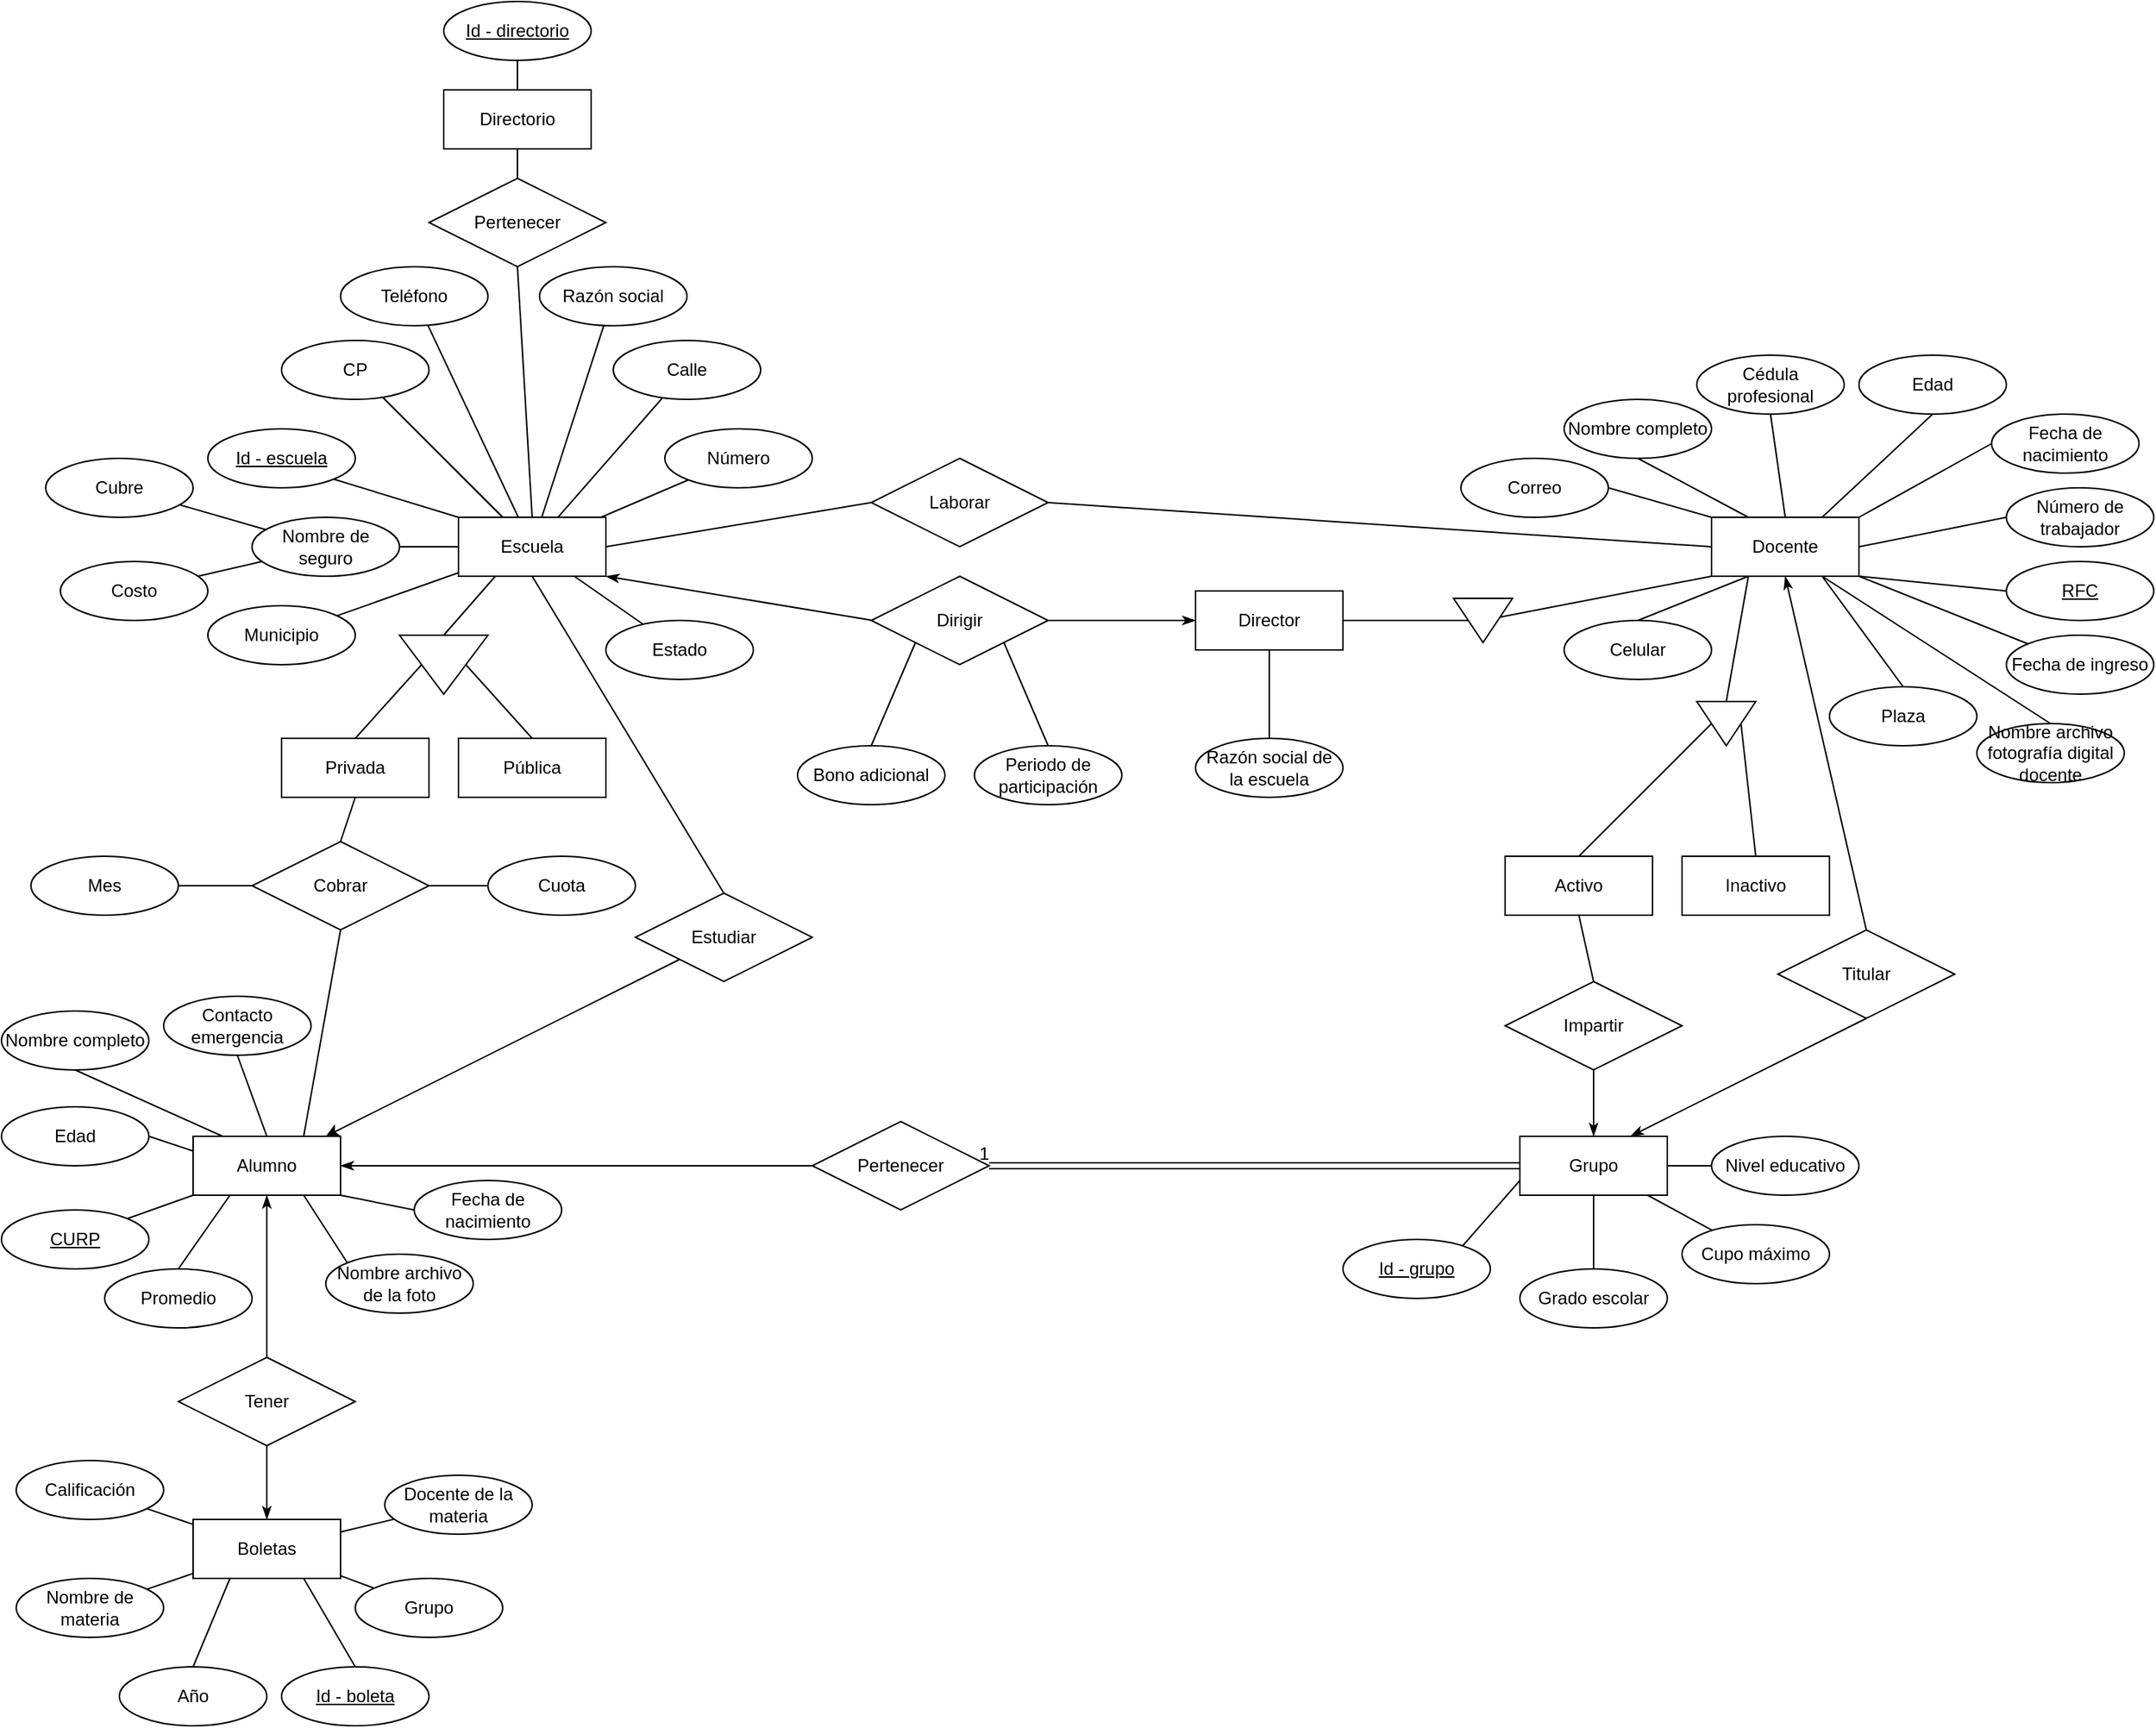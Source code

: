 <mxfile version="14.6.13" type="device"><diagram id="R2lEEEUBdFMjLlhIrx00" name="Page-1"><mxGraphModel dx="2386" dy="2064" grid="1" gridSize="10" guides="1" tooltips="1" connect="1" arrows="1" fold="1" page="1" pageScale="1" pageWidth="850" pageHeight="1100" math="0" shadow="0" extFonts="Permanent Marker^https://fonts.googleapis.com/css?family=Permanent+Marker"><root><mxCell id="0"/><mxCell id="1" parent="0"/><mxCell id="KtLs7sOax0Psql4U3E7a-147" style="edgeStyle=none;rounded=0;orthogonalLoop=1;jettySize=auto;html=1;exitX=1;exitY=1;exitDx=0;exitDy=0;entryX=0.085;entryY=0.525;entryDx=0;entryDy=0;entryPerimeter=0;startArrow=classicThin;startFill=1;endArrow=none;endFill=0;" edge="1" parent="1" source="KtLs7sOax0Psql4U3E7a-1" target="KtLs7sOax0Psql4U3E7a-143"><mxGeometry relative="1" as="geometry"/></mxCell><mxCell id="KtLs7sOax0Psql4U3E7a-170" style="edgeStyle=none;rounded=0;orthogonalLoop=1;jettySize=auto;html=1;exitX=0.25;exitY=1;exitDx=0;exitDy=0;entryX=0;entryY=0.5;entryDx=0;entryDy=0;startArrow=none;startFill=0;endArrow=none;endFill=0;" edge="1" parent="1" source="KtLs7sOax0Psql4U3E7a-1" target="KtLs7sOax0Psql4U3E7a-169"><mxGeometry relative="1" as="geometry"/></mxCell><mxCell id="KtLs7sOax0Psql4U3E7a-1" value="Escuela" style="whiteSpace=wrap;html=1;align=center;" vertex="1" parent="1"><mxGeometry x="-530" y="90" width="100" height="40" as="geometry"/></mxCell><mxCell id="KtLs7sOax0Psql4U3E7a-2" value="Laborar" style="shape=rhombus;perimeter=rhombusPerimeter;whiteSpace=wrap;html=1;align=center;" vertex="1" parent="1"><mxGeometry x="-250" y="50" width="120" height="60" as="geometry"/></mxCell><mxCell id="KtLs7sOax0Psql4U3E7a-3" value="Docente" style="whiteSpace=wrap;html=1;align=center;" vertex="1" parent="1"><mxGeometry x="320" y="90" width="100" height="40" as="geometry"/></mxCell><mxCell id="KtLs7sOax0Psql4U3E7a-4" value="" style="endArrow=none;html=1;rounded=0;exitX=1;exitY=0.5;exitDx=0;exitDy=0;entryX=0;entryY=0.5;entryDx=0;entryDy=0;" edge="1" parent="1" source="KtLs7sOax0Psql4U3E7a-1" target="KtLs7sOax0Psql4U3E7a-2"><mxGeometry relative="1" as="geometry"><mxPoint x="310" y="250" as="sourcePoint"/><mxPoint x="470" y="250" as="targetPoint"/></mxGeometry></mxCell><mxCell id="KtLs7sOax0Psql4U3E7a-5" value="" style="endArrow=none;html=1;rounded=0;exitX=1;exitY=0.5;exitDx=0;exitDy=0;entryX=0;entryY=0.5;entryDx=0;entryDy=0;" edge="1" parent="1" source="KtLs7sOax0Psql4U3E7a-2" target="KtLs7sOax0Psql4U3E7a-3"><mxGeometry relative="1" as="geometry"><mxPoint x="310" y="250" as="sourcePoint"/><mxPoint x="470" y="250" as="targetPoint"/></mxGeometry></mxCell><mxCell id="KtLs7sOax0Psql4U3E7a-6" value="Nombre completo" style="ellipse;whiteSpace=wrap;html=1;align=center;" vertex="1" parent="1"><mxGeometry x="220" y="10" width="100" height="40" as="geometry"/></mxCell><mxCell id="KtLs7sOax0Psql4U3E7a-7" value="Cédula&lt;br&gt;profesional" style="ellipse;whiteSpace=wrap;html=1;align=center;" vertex="1" parent="1"><mxGeometry x="310" y="-20" width="100" height="40" as="geometry"/></mxCell><mxCell id="KtLs7sOax0Psql4U3E7a-8" value="Edad" style="ellipse;whiteSpace=wrap;html=1;align=center;" vertex="1" parent="1"><mxGeometry x="420" y="-20" width="100" height="40" as="geometry"/></mxCell><mxCell id="KtLs7sOax0Psql4U3E7a-9" value="Fecha de nacimiento" style="ellipse;whiteSpace=wrap;html=1;align=center;" vertex="1" parent="1"><mxGeometry x="510" y="20" width="100" height="40" as="geometry"/></mxCell><mxCell id="KtLs7sOax0Psql4U3E7a-11" value="Número de trabajador" style="ellipse;whiteSpace=wrap;html=1;align=center;" vertex="1" parent="1"><mxGeometry x="520" y="70" width="100" height="40" as="geometry"/></mxCell><mxCell id="KtLs7sOax0Psql4U3E7a-12" value="RFC" style="ellipse;whiteSpace=wrap;html=1;align=center;fontStyle=4" vertex="1" parent="1"><mxGeometry x="520" y="120" width="100" height="40" as="geometry"/></mxCell><mxCell id="KtLs7sOax0Psql4U3E7a-13" value="" style="endArrow=none;html=1;rounded=0;entryX=0.25;entryY=0;entryDx=0;entryDy=0;exitX=0.5;exitY=1;exitDx=0;exitDy=0;" edge="1" parent="1" source="KtLs7sOax0Psql4U3E7a-6" target="KtLs7sOax0Psql4U3E7a-3"><mxGeometry relative="1" as="geometry"><mxPoint x="450" y="100" as="sourcePoint"/><mxPoint x="470" y="240" as="targetPoint"/></mxGeometry></mxCell><mxCell id="KtLs7sOax0Psql4U3E7a-14" value="" style="endArrow=none;html=1;rounded=0;entryX=0.5;entryY=1;entryDx=0;entryDy=0;exitX=0.5;exitY=0;exitDx=0;exitDy=0;" edge="1" parent="1" source="KtLs7sOax0Psql4U3E7a-3" target="KtLs7sOax0Psql4U3E7a-7"><mxGeometry relative="1" as="geometry"><mxPoint x="310" y="240" as="sourcePoint"/><mxPoint x="470" y="240" as="targetPoint"/></mxGeometry></mxCell><mxCell id="KtLs7sOax0Psql4U3E7a-15" value="" style="endArrow=none;html=1;rounded=0;entryX=0.5;entryY=1;entryDx=0;entryDy=0;exitX=0.75;exitY=0;exitDx=0;exitDy=0;" edge="1" parent="1" source="KtLs7sOax0Psql4U3E7a-3" target="KtLs7sOax0Psql4U3E7a-8"><mxGeometry relative="1" as="geometry"><mxPoint x="310" y="240" as="sourcePoint"/><mxPoint x="470" y="240" as="targetPoint"/></mxGeometry></mxCell><mxCell id="KtLs7sOax0Psql4U3E7a-16" value="" style="endArrow=none;html=1;rounded=0;entryX=0;entryY=0.5;entryDx=0;entryDy=0;exitX=1;exitY=0;exitDx=0;exitDy=0;" edge="1" parent="1" source="KtLs7sOax0Psql4U3E7a-3" target="KtLs7sOax0Psql4U3E7a-9"><mxGeometry relative="1" as="geometry"><mxPoint x="310" y="240" as="sourcePoint"/><mxPoint x="470" y="240" as="targetPoint"/></mxGeometry></mxCell><mxCell id="KtLs7sOax0Psql4U3E7a-17" value="" style="endArrow=none;html=1;rounded=0;entryX=0;entryY=0.5;entryDx=0;entryDy=0;exitX=1;exitY=0.5;exitDx=0;exitDy=0;" edge="1" parent="1" source="KtLs7sOax0Psql4U3E7a-3" target="KtLs7sOax0Psql4U3E7a-11"><mxGeometry relative="1" as="geometry"><mxPoint x="310" y="240" as="sourcePoint"/><mxPoint x="470" y="240" as="targetPoint"/></mxGeometry></mxCell><mxCell id="KtLs7sOax0Psql4U3E7a-18" value="" style="endArrow=none;html=1;rounded=0;entryX=0;entryY=0.5;entryDx=0;entryDy=0;exitX=1;exitY=1;exitDx=0;exitDy=0;" edge="1" parent="1" source="KtLs7sOax0Psql4U3E7a-3" target="KtLs7sOax0Psql4U3E7a-12"><mxGeometry relative="1" as="geometry"><mxPoint x="310" y="240" as="sourcePoint"/><mxPoint x="470" y="240" as="targetPoint"/></mxGeometry></mxCell><mxCell id="KtLs7sOax0Psql4U3E7a-20" value="Fecha de ingreso" style="ellipse;whiteSpace=wrap;html=1;align=center;" vertex="1" parent="1"><mxGeometry x="520" y="170" width="100" height="40" as="geometry"/></mxCell><mxCell id="KtLs7sOax0Psql4U3E7a-22" value="Nombre archivo fotografía digital docente" style="ellipse;whiteSpace=wrap;html=1;align=center;" vertex="1" parent="1"><mxGeometry x="500" y="230" width="100" height="40" as="geometry"/></mxCell><mxCell id="KtLs7sOax0Psql4U3E7a-27" value="Correo" style="ellipse;whiteSpace=wrap;html=1;align=center;" vertex="1" parent="1"><mxGeometry x="150" y="50" width="100" height="40" as="geometry"/></mxCell><mxCell id="KtLs7sOax0Psql4U3E7a-28" value="Celular" style="ellipse;whiteSpace=wrap;html=1;align=center;" vertex="1" parent="1"><mxGeometry x="220" y="160" width="100" height="40" as="geometry"/></mxCell><mxCell id="KtLs7sOax0Psql4U3E7a-30" value="" style="endArrow=none;html=1;rounded=0;entryX=0.25;entryY=1;entryDx=0;entryDy=0;exitX=0.5;exitY=0;exitDx=0;exitDy=0;" edge="1" parent="1" source="KtLs7sOax0Psql4U3E7a-28" target="KtLs7sOax0Psql4U3E7a-3"><mxGeometry relative="1" as="geometry"><mxPoint x="350" y="220" as="sourcePoint"/><mxPoint x="510" y="220" as="targetPoint"/></mxGeometry></mxCell><mxCell id="KtLs7sOax0Psql4U3E7a-35" value="" style="endArrow=none;html=1;rounded=0;entryX=1;entryY=0.5;entryDx=0;entryDy=0;exitX=0;exitY=0;exitDx=0;exitDy=0;" edge="1" parent="1" source="KtLs7sOax0Psql4U3E7a-3" target="KtLs7sOax0Psql4U3E7a-27"><mxGeometry relative="1" as="geometry"><mxPoint x="350" y="220" as="sourcePoint"/><mxPoint x="510" y="220" as="targetPoint"/></mxGeometry></mxCell><mxCell id="KtLs7sOax0Psql4U3E7a-36" value="" style="endArrow=none;html=1;rounded=0;entryX=0.25;entryY=1;entryDx=0;entryDy=0;exitX=0;exitY=0.5;exitDx=0;exitDy=0;" edge="1" parent="1" source="KtLs7sOax0Psql4U3E7a-186" target="KtLs7sOax0Psql4U3E7a-3"><mxGeometry relative="1" as="geometry"><mxPoint x="270" y="400" as="sourcePoint"/><mxPoint x="510" y="220" as="targetPoint"/></mxGeometry></mxCell><mxCell id="KtLs7sOax0Psql4U3E7a-37" value="" style="endArrow=none;html=1;rounded=0;entryX=0.75;entryY=1;entryDx=0;entryDy=0;exitX=0.5;exitY=0;exitDx=0;exitDy=0;" edge="1" parent="1" source="KtLs7sOax0Psql4U3E7a-22" target="KtLs7sOax0Psql4U3E7a-3"><mxGeometry relative="1" as="geometry"><mxPoint x="350" y="220" as="sourcePoint"/><mxPoint x="510" y="220" as="targetPoint"/></mxGeometry></mxCell><mxCell id="KtLs7sOax0Psql4U3E7a-38" value="" style="endArrow=none;html=1;rounded=0;entryX=0;entryY=0;entryDx=0;entryDy=0;exitX=1;exitY=1;exitDx=0;exitDy=0;" edge="1" parent="1" source="KtLs7sOax0Psql4U3E7a-3" target="KtLs7sOax0Psql4U3E7a-20"><mxGeometry relative="1" as="geometry"><mxPoint x="350" y="220" as="sourcePoint"/><mxPoint x="510" y="220" as="targetPoint"/></mxGeometry></mxCell><mxCell id="KtLs7sOax0Psql4U3E7a-161" value="" style="edgeStyle=none;rounded=0;orthogonalLoop=1;jettySize=auto;html=1;startArrow=classicThin;startFill=1;endArrow=none;endFill=0;" edge="1" parent="1" source="KtLs7sOax0Psql4U3E7a-39" target="KtLs7sOax0Psql4U3E7a-160"><mxGeometry relative="1" as="geometry"/></mxCell><mxCell id="KtLs7sOax0Psql4U3E7a-39" value="Alumno" style="whiteSpace=wrap;html=1;align=center;" vertex="1" parent="1"><mxGeometry x="-710" y="510" width="100" height="40" as="geometry"/></mxCell><mxCell id="KtLs7sOax0Psql4U3E7a-40" value="Nombre completo" style="ellipse;whiteSpace=wrap;html=1;align=center;" vertex="1" parent="1"><mxGeometry x="-840" y="425" width="100" height="40" as="geometry"/></mxCell><mxCell id="KtLs7sOax0Psql4U3E7a-41" value="Fecha de nacimiento" style="ellipse;whiteSpace=wrap;html=1;align=center;" vertex="1" parent="1"><mxGeometry x="-560" y="540" width="100" height="40" as="geometry"/></mxCell><mxCell id="KtLs7sOax0Psql4U3E7a-42" value="&lt;u&gt;CURP&lt;/u&gt;" style="ellipse;whiteSpace=wrap;html=1;align=center;" vertex="1" parent="1"><mxGeometry x="-840" y="560" width="100" height="40" as="geometry"/></mxCell><mxCell id="KtLs7sOax0Psql4U3E7a-43" value="Nombre archivo de la foto" style="ellipse;whiteSpace=wrap;html=1;align=center;" vertex="1" parent="1"><mxGeometry x="-620" y="590" width="100" height="40" as="geometry"/></mxCell><mxCell id="KtLs7sOax0Psql4U3E7a-44" value="Edad" style="ellipse;whiteSpace=wrap;html=1;align=center;" vertex="1" parent="1"><mxGeometry x="-840" y="490" width="100" height="40" as="geometry"/></mxCell><mxCell id="KtLs7sOax0Psql4U3E7a-45" value="Promedio" style="ellipse;whiteSpace=wrap;html=1;align=center;" vertex="1" parent="1"><mxGeometry x="-770" y="600" width="100" height="40" as="geometry"/></mxCell><mxCell id="KtLs7sOax0Psql4U3E7a-46" value="Contacto emergencia" style="ellipse;whiteSpace=wrap;html=1;align=center;" vertex="1" parent="1"><mxGeometry x="-730" y="415" width="100" height="40" as="geometry"/></mxCell><mxCell id="KtLs7sOax0Psql4U3E7a-71" value="" style="edgeStyle=none;rounded=0;orthogonalLoop=1;jettySize=auto;html=1;endArrow=none;endFill=0;startArrow=none;" edge="1" parent="1" source="KtLs7sOax0Psql4U3E7a-77" target="KtLs7sOax0Psql4U3E7a-1"><mxGeometry relative="1" as="geometry"/></mxCell><mxCell id="KtLs7sOax0Psql4U3E7a-86" value="" style="edgeStyle=none;rounded=0;orthogonalLoop=1;jettySize=auto;html=1;endArrow=none;endFill=0;" edge="1" parent="1" source="KtLs7sOax0Psql4U3E7a-48" target="KtLs7sOax0Psql4U3E7a-1"><mxGeometry relative="1" as="geometry"/></mxCell><mxCell id="KtLs7sOax0Psql4U3E7a-48" value="Razón social" style="ellipse;whiteSpace=wrap;html=1;align=center;" vertex="1" parent="1"><mxGeometry x="-475" y="-80" width="100" height="40" as="geometry"/></mxCell><mxCell id="KtLs7sOax0Psql4U3E7a-51" value="" style="rounded=0;orthogonalLoop=1;jettySize=auto;html=1;" edge="1" parent="1" source="KtLs7sOax0Psql4U3E7a-49" target="KtLs7sOax0Psql4U3E7a-39"><mxGeometry relative="1" as="geometry"/></mxCell><mxCell id="KtLs7sOax0Psql4U3E7a-49" value="Estudiar" style="shape=rhombus;perimeter=rhombusPerimeter;whiteSpace=wrap;html=1;align=center;" vertex="1" parent="1"><mxGeometry x="-410" y="345" width="120" height="60" as="geometry"/></mxCell><mxCell id="KtLs7sOax0Psql4U3E7a-52" value="" style="endArrow=none;html=1;rounded=0;exitX=0.5;exitY=1;exitDx=0;exitDy=0;entryX=0.5;entryY=0;entryDx=0;entryDy=0;" edge="1" parent="1" source="KtLs7sOax0Psql4U3E7a-1" target="KtLs7sOax0Psql4U3E7a-49"><mxGeometry relative="1" as="geometry"><mxPoint x="190" y="310" as="sourcePoint"/><mxPoint x="350" y="310" as="targetPoint"/></mxGeometry></mxCell><mxCell id="KtLs7sOax0Psql4U3E7a-55" value="" style="endArrow=none;html=1;rounded=0;entryX=0.5;entryY=1;entryDx=0;entryDy=0;" edge="1" parent="1" target="KtLs7sOax0Psql4U3E7a-40"><mxGeometry relative="1" as="geometry"><mxPoint x="-690" y="510" as="sourcePoint"/><mxPoint x="360" y="510" as="targetPoint"/></mxGeometry></mxCell><mxCell id="KtLs7sOax0Psql4U3E7a-56" value="" style="endArrow=none;html=1;rounded=0;entryX=0.5;entryY=1;entryDx=0;entryDy=0;exitX=0.5;exitY=0;exitDx=0;exitDy=0;" edge="1" parent="1" source="KtLs7sOax0Psql4U3E7a-39" target="KtLs7sOax0Psql4U3E7a-46"><mxGeometry relative="1" as="geometry"><mxPoint x="-90" y="450" as="sourcePoint"/><mxPoint x="360" y="510" as="targetPoint"/></mxGeometry></mxCell><mxCell id="KtLs7sOax0Psql4U3E7a-57" value="" style="endArrow=none;html=1;rounded=0;exitX=0;exitY=1;exitDx=0;exitDy=0;entryX=1;entryY=0;entryDx=0;entryDy=0;" edge="1" parent="1" source="KtLs7sOax0Psql4U3E7a-39" target="KtLs7sOax0Psql4U3E7a-42"><mxGeometry relative="1" as="geometry"><mxPoint x="200" y="510" as="sourcePoint"/><mxPoint x="360" y="510" as="targetPoint"/></mxGeometry></mxCell><mxCell id="KtLs7sOax0Psql4U3E7a-58" value="" style="endArrow=none;html=1;rounded=0;exitX=1;exitY=1;exitDx=0;exitDy=0;entryX=0;entryY=0.5;entryDx=0;entryDy=0;" edge="1" parent="1" source="KtLs7sOax0Psql4U3E7a-39" target="KtLs7sOax0Psql4U3E7a-41"><mxGeometry relative="1" as="geometry"><mxPoint x="200" y="510" as="sourcePoint"/><mxPoint x="360" y="510" as="targetPoint"/></mxGeometry></mxCell><mxCell id="KtLs7sOax0Psql4U3E7a-59" value="" style="endArrow=none;html=1;rounded=0;exitX=0.75;exitY=1;exitDx=0;exitDy=0;entryX=0;entryY=0;entryDx=0;entryDy=0;" edge="1" parent="1" source="KtLs7sOax0Psql4U3E7a-39" target="KtLs7sOax0Psql4U3E7a-43"><mxGeometry relative="1" as="geometry"><mxPoint x="200" y="510" as="sourcePoint"/><mxPoint x="360" y="510" as="targetPoint"/></mxGeometry></mxCell><mxCell id="KtLs7sOax0Psql4U3E7a-60" value="" style="endArrow=none;html=1;rounded=0;entryX=0.5;entryY=0;entryDx=0;entryDy=0;exitX=0.25;exitY=1;exitDx=0;exitDy=0;" edge="1" parent="1" source="KtLs7sOax0Psql4U3E7a-39" target="KtLs7sOax0Psql4U3E7a-45"><mxGeometry relative="1" as="geometry"><mxPoint x="-660" y="600" as="sourcePoint"/><mxPoint x="360" y="510" as="targetPoint"/></mxGeometry></mxCell><mxCell id="KtLs7sOax0Psql4U3E7a-61" value="" style="endArrow=none;html=1;rounded=0;" edge="1" parent="1"><mxGeometry relative="1" as="geometry"><mxPoint x="-740" y="510" as="sourcePoint"/><mxPoint x="-710" y="520" as="targetPoint"/></mxGeometry></mxCell><mxCell id="KtLs7sOax0Psql4U3E7a-123" value="" style="edgeStyle=none;rounded=0;orthogonalLoop=1;jettySize=auto;html=1;endArrow=none;endFill=0;startArrow=classicThin;startFill=1;" edge="1" parent="1" source="KtLs7sOax0Psql4U3E7a-65" target="KtLs7sOax0Psql4U3E7a-118"><mxGeometry relative="1" as="geometry"/></mxCell><mxCell id="KtLs7sOax0Psql4U3E7a-65" value="Grupo" style="whiteSpace=wrap;html=1;align=center;" vertex="1" parent="1"><mxGeometry x="190" y="510" width="100" height="40" as="geometry"/></mxCell><mxCell id="KtLs7sOax0Psql4U3E7a-69" value="" style="rounded=0;orthogonalLoop=1;jettySize=auto;html=1;endArrow=none;endFill=0;" edge="1" parent="1" source="KtLs7sOax0Psql4U3E7a-66" target="KtLs7sOax0Psql4U3E7a-65"><mxGeometry relative="1" as="geometry"/></mxCell><mxCell id="KtLs7sOax0Psql4U3E7a-66" value="Grado escolar" style="ellipse;whiteSpace=wrap;html=1;align=center;" vertex="1" parent="1"><mxGeometry x="190" y="600" width="100" height="40" as="geometry"/></mxCell><mxCell id="KtLs7sOax0Psql4U3E7a-70" value="" style="edgeStyle=none;rounded=0;orthogonalLoop=1;jettySize=auto;html=1;endArrow=none;endFill=0;" edge="1" parent="1" source="KtLs7sOax0Psql4U3E7a-67" target="KtLs7sOax0Psql4U3E7a-65"><mxGeometry relative="1" as="geometry"/></mxCell><mxCell id="KtLs7sOax0Psql4U3E7a-67" value="Cupo máximo" style="ellipse;whiteSpace=wrap;html=1;align=center;" vertex="1" parent="1"><mxGeometry x="300" y="570" width="100" height="40" as="geometry"/></mxCell><mxCell id="KtLs7sOax0Psql4U3E7a-73" value="" style="edgeStyle=none;rounded=0;orthogonalLoop=1;jettySize=auto;html=1;endArrow=none;endFill=0;" edge="1" parent="1" source="KtLs7sOax0Psql4U3E7a-72" target="KtLs7sOax0Psql4U3E7a-1"><mxGeometry relative="1" as="geometry"/></mxCell><mxCell id="KtLs7sOax0Psql4U3E7a-72" value="Calle" style="ellipse;whiteSpace=wrap;html=1;align=center;" vertex="1" parent="1"><mxGeometry x="-425" y="-30" width="100" height="40" as="geometry"/></mxCell><mxCell id="KtLs7sOax0Psql4U3E7a-75" value="" style="edgeStyle=none;rounded=0;orthogonalLoop=1;jettySize=auto;html=1;endArrow=none;endFill=0;" edge="1" parent="1" source="KtLs7sOax0Psql4U3E7a-74" target="KtLs7sOax0Psql4U3E7a-1"><mxGeometry relative="1" as="geometry"/></mxCell><mxCell id="KtLs7sOax0Psql4U3E7a-74" value="Número" style="ellipse;whiteSpace=wrap;html=1;align=center;" vertex="1" parent="1"><mxGeometry x="-390" y="30" width="100" height="40" as="geometry"/></mxCell><mxCell id="KtLs7sOax0Psql4U3E7a-82" value="" style="edgeStyle=none;rounded=0;orthogonalLoop=1;jettySize=auto;html=1;endArrow=none;endFill=0;" edge="1" parent="1" source="KtLs7sOax0Psql4U3E7a-76" target="KtLs7sOax0Psql4U3E7a-1"><mxGeometry relative="1" as="geometry"/></mxCell><mxCell id="KtLs7sOax0Psql4U3E7a-76" value="Municipio" style="ellipse;whiteSpace=wrap;html=1;align=center;" vertex="1" parent="1"><mxGeometry x="-700" y="150" width="100" height="40" as="geometry"/></mxCell><mxCell id="KtLs7sOax0Psql4U3E7a-84" value="" style="edgeStyle=none;rounded=0;orthogonalLoop=1;jettySize=auto;html=1;endArrow=none;endFill=0;" edge="1" parent="1" source="KtLs7sOax0Psql4U3E7a-77" target="KtLs7sOax0Psql4U3E7a-1"><mxGeometry relative="1" as="geometry"/></mxCell><mxCell id="KtLs7sOax0Psql4U3E7a-77" value="CP" style="ellipse;whiteSpace=wrap;html=1;align=center;" vertex="1" parent="1"><mxGeometry x="-650" y="-30" width="100" height="40" as="geometry"/></mxCell><mxCell id="KtLs7sOax0Psql4U3E7a-83" value="" style="edgeStyle=none;rounded=0;orthogonalLoop=1;jettySize=auto;html=1;endArrow=none;endFill=0;" edge="1" parent="1" source="KtLs7sOax0Psql4U3E7a-79" target="KtLs7sOax0Psql4U3E7a-1"><mxGeometry relative="1" as="geometry"/></mxCell><mxCell id="KtLs7sOax0Psql4U3E7a-79" value="Estado" style="ellipse;whiteSpace=wrap;html=1;align=center;" vertex="1" parent="1"><mxGeometry x="-430" y="160" width="100" height="40" as="geometry"/></mxCell><mxCell id="KtLs7sOax0Psql4U3E7a-89" value="" style="edgeStyle=none;rounded=0;orthogonalLoop=1;jettySize=auto;html=1;endArrow=none;endFill=0;" edge="1" parent="1" source="KtLs7sOax0Psql4U3E7a-80" target="KtLs7sOax0Psql4U3E7a-1"><mxGeometry relative="1" as="geometry"/></mxCell><mxCell id="KtLs7sOax0Psql4U3E7a-80" value="Teléfono" style="ellipse;whiteSpace=wrap;html=1;align=center;" vertex="1" parent="1"><mxGeometry x="-610" y="-80" width="100" height="40" as="geometry"/></mxCell><mxCell id="KtLs7sOax0Psql4U3E7a-93" value="" style="edgeStyle=none;rounded=0;orthogonalLoop=1;jettySize=auto;html=1;endArrow=none;endFill=0;" edge="1" parent="1" source="KtLs7sOax0Psql4U3E7a-90" target="KtLs7sOax0Psql4U3E7a-91"><mxGeometry relative="1" as="geometry"/></mxCell><mxCell id="KtLs7sOax0Psql4U3E7a-90" value="Director" style="whiteSpace=wrap;html=1;align=center;" vertex="1" parent="1"><mxGeometry x="-30" y="140" width="100" height="40" as="geometry"/></mxCell><mxCell id="KtLs7sOax0Psql4U3E7a-92" value="" style="edgeStyle=none;rounded=0;orthogonalLoop=1;jettySize=auto;html=1;endArrow=none;endFill=0;entryX=0;entryY=1;entryDx=0;entryDy=0;" edge="1" parent="1" source="KtLs7sOax0Psql4U3E7a-91" target="KtLs7sOax0Psql4U3E7a-3"><mxGeometry relative="1" as="geometry"><mxPoint x="260" y="140" as="targetPoint"/></mxGeometry></mxCell><mxCell id="KtLs7sOax0Psql4U3E7a-91" value="" style="triangle;whiteSpace=wrap;html=1;rotation=90;" vertex="1" parent="1"><mxGeometry x="150" y="140" width="30" height="40" as="geometry"/></mxCell><mxCell id="KtLs7sOax0Psql4U3E7a-95" value="" style="edgeStyle=none;rounded=0;orthogonalLoop=1;jettySize=auto;html=1;endArrow=none;endFill=0;" edge="1" parent="1" source="KtLs7sOax0Psql4U3E7a-94" target="KtLs7sOax0Psql4U3E7a-90"><mxGeometry relative="1" as="geometry"/></mxCell><mxCell id="KtLs7sOax0Psql4U3E7a-94" value="Razón social de la escuela" style="ellipse;whiteSpace=wrap;html=1;align=center;" vertex="1" parent="1"><mxGeometry x="-30" y="240" width="100" height="40" as="geometry"/></mxCell><mxCell id="KtLs7sOax0Psql4U3E7a-96" value="Boletas" style="whiteSpace=wrap;html=1;align=center;" vertex="1" parent="1"><mxGeometry x="-710" y="770" width="100" height="40" as="geometry"/></mxCell><mxCell id="KtLs7sOax0Psql4U3E7a-107" value="" style="edgeStyle=none;rounded=0;orthogonalLoop=1;jettySize=auto;html=1;endArrow=none;endFill=0;" edge="1" parent="1" source="KtLs7sOax0Psql4U3E7a-97" target="KtLs7sOax0Psql4U3E7a-96"><mxGeometry relative="1" as="geometry"/></mxCell><mxCell id="KtLs7sOax0Psql4U3E7a-97" value="Nombre de materia" style="ellipse;whiteSpace=wrap;html=1;align=center;" vertex="1" parent="1"><mxGeometry x="-830" y="810" width="100" height="40" as="geometry"/></mxCell><mxCell id="KtLs7sOax0Psql4U3E7a-108" value="" style="edgeStyle=none;rounded=0;orthogonalLoop=1;jettySize=auto;html=1;endArrow=none;endFill=0;" edge="1" parent="1" source="KtLs7sOax0Psql4U3E7a-98" target="KtLs7sOax0Psql4U3E7a-96"><mxGeometry relative="1" as="geometry"/></mxCell><mxCell id="KtLs7sOax0Psql4U3E7a-98" value="Grupo" style="ellipse;whiteSpace=wrap;html=1;align=center;" vertex="1" parent="1"><mxGeometry x="-600" y="810" width="100" height="40" as="geometry"/></mxCell><mxCell id="KtLs7sOax0Psql4U3E7a-105" style="edgeStyle=none;rounded=0;orthogonalLoop=1;jettySize=auto;html=1;exitX=0.5;exitY=0;exitDx=0;exitDy=0;entryX=0.25;entryY=1;entryDx=0;entryDy=0;endArrow=none;endFill=0;" edge="1" parent="1" source="KtLs7sOax0Psql4U3E7a-99" target="KtLs7sOax0Psql4U3E7a-96"><mxGeometry relative="1" as="geometry"/></mxCell><mxCell id="KtLs7sOax0Psql4U3E7a-99" value="Año" style="ellipse;whiteSpace=wrap;html=1;align=center;" vertex="1" parent="1"><mxGeometry x="-760" y="870" width="100" height="40" as="geometry"/></mxCell><mxCell id="KtLs7sOax0Psql4U3E7a-102" value="" style="edgeStyle=none;rounded=0;orthogonalLoop=1;jettySize=auto;html=1;endArrow=none;endFill=0;" edge="1" parent="1" source="KtLs7sOax0Psql4U3E7a-100" target="KtLs7sOax0Psql4U3E7a-96"><mxGeometry relative="1" as="geometry"/></mxCell><mxCell id="KtLs7sOax0Psql4U3E7a-100" value="Calificación" style="ellipse;whiteSpace=wrap;html=1;align=center;" vertex="1" parent="1"><mxGeometry x="-830" y="730" width="100" height="40" as="geometry"/></mxCell><mxCell id="KtLs7sOax0Psql4U3E7a-109" value="" style="edgeStyle=none;rounded=0;orthogonalLoop=1;jettySize=auto;html=1;endArrow=none;endFill=0;" edge="1" parent="1" source="KtLs7sOax0Psql4U3E7a-101" target="KtLs7sOax0Psql4U3E7a-96"><mxGeometry relative="1" as="geometry"/></mxCell><mxCell id="KtLs7sOax0Psql4U3E7a-101" value="Docente de la materia" style="ellipse;whiteSpace=wrap;html=1;align=center;" vertex="1" parent="1"><mxGeometry x="-580" y="740" width="100" height="40" as="geometry"/></mxCell><mxCell id="KtLs7sOax0Psql4U3E7a-111" value="" style="edgeStyle=none;rounded=0;orthogonalLoop=1;jettySize=auto;html=1;endArrow=none;endFill=0;" edge="1" parent="1" source="KtLs7sOax0Psql4U3E7a-110" target="KtLs7sOax0Psql4U3E7a-1"><mxGeometry relative="1" as="geometry"/></mxCell><mxCell id="KtLs7sOax0Psql4U3E7a-110" value="Nombre de seguro" style="ellipse;whiteSpace=wrap;html=1;align=center;" vertex="1" parent="1"><mxGeometry x="-670" y="90" width="100" height="40" as="geometry"/></mxCell><mxCell id="KtLs7sOax0Psql4U3E7a-113" value="" style="edgeStyle=none;rounded=0;orthogonalLoop=1;jettySize=auto;html=1;endArrow=none;endFill=0;" edge="1" parent="1" source="KtLs7sOax0Psql4U3E7a-112" target="KtLs7sOax0Psql4U3E7a-110"><mxGeometry relative="1" as="geometry"/></mxCell><mxCell id="KtLs7sOax0Psql4U3E7a-112" value="Costo" style="ellipse;whiteSpace=wrap;html=1;align=center;" vertex="1" parent="1"><mxGeometry x="-800" y="120" width="100" height="40" as="geometry"/></mxCell><mxCell id="KtLs7sOax0Psql4U3E7a-115" value="" style="edgeStyle=none;rounded=0;orthogonalLoop=1;jettySize=auto;html=1;endArrow=none;endFill=0;" edge="1" parent="1" source="KtLs7sOax0Psql4U3E7a-114" target="KtLs7sOax0Psql4U3E7a-110"><mxGeometry relative="1" as="geometry"/></mxCell><mxCell id="KtLs7sOax0Psql4U3E7a-114" value="Cubre" style="ellipse;whiteSpace=wrap;html=1;align=center;" vertex="1" parent="1"><mxGeometry x="-810" y="50" width="100" height="40" as="geometry"/></mxCell><mxCell id="KtLs7sOax0Psql4U3E7a-120" style="edgeStyle=none;rounded=0;orthogonalLoop=1;jettySize=auto;html=1;exitX=0.5;exitY=0;exitDx=0;exitDy=0;entryX=0.5;entryY=1;entryDx=0;entryDy=0;endArrow=none;endFill=0;" edge="1" parent="1" source="KtLs7sOax0Psql4U3E7a-118" target="KtLs7sOax0Psql4U3E7a-187"><mxGeometry relative="1" as="geometry"/></mxCell><mxCell id="KtLs7sOax0Psql4U3E7a-118" value="Impartir" style="shape=rhombus;perimeter=rhombusPerimeter;whiteSpace=wrap;html=1;align=center;" vertex="1" parent="1"><mxGeometry x="180" y="405" width="120" height="60" as="geometry"/></mxCell><mxCell id="KtLs7sOax0Psql4U3E7a-137" value="" style="edgeStyle=none;rounded=0;orthogonalLoop=1;jettySize=auto;html=1;endArrow=none;endFill=0;entryX=1;entryY=0.5;entryDx=0;entryDy=0;" edge="1" parent="1" source="KtLs7sOax0Psql4U3E7a-136" target="KtLs7sOax0Psql4U3E7a-65"><mxGeometry relative="1" as="geometry"><mxPoint x="653.276" y="627.069" as="targetPoint"/></mxGeometry></mxCell><mxCell id="KtLs7sOax0Psql4U3E7a-136" value="Nivel educativo" style="ellipse;whiteSpace=wrap;html=1;align=center;" vertex="1" parent="1"><mxGeometry x="320" y="510" width="100" height="40" as="geometry"/></mxCell><mxCell id="KtLs7sOax0Psql4U3E7a-140" style="edgeStyle=none;rounded=0;orthogonalLoop=1;jettySize=auto;html=1;exitX=0.5;exitY=0;exitDx=0;exitDy=0;entryX=0.75;entryY=1;entryDx=0;entryDy=0;endArrow=none;endFill=0;" edge="1" parent="1" source="KtLs7sOax0Psql4U3E7a-139" target="KtLs7sOax0Psql4U3E7a-3"><mxGeometry relative="1" as="geometry"/></mxCell><mxCell id="KtLs7sOax0Psql4U3E7a-139" value="Plaza" style="ellipse;whiteSpace=wrap;html=1;align=center;" vertex="1" parent="1"><mxGeometry x="400" y="205" width="100" height="40" as="geometry"/></mxCell><mxCell id="KtLs7sOax0Psql4U3E7a-148" style="edgeStyle=none;rounded=0;orthogonalLoop=1;jettySize=auto;html=1;exitX=1;exitY=0.5;exitDx=0;exitDy=0;startArrow=none;startFill=0;endArrow=classicThin;endFill=1;entryX=0;entryY=0.5;entryDx=0;entryDy=0;" edge="1" parent="1" source="KtLs7sOax0Psql4U3E7a-143" target="KtLs7sOax0Psql4U3E7a-90"><mxGeometry relative="1" as="geometry"><mxPoint x="390" y="160" as="targetPoint"/></mxGeometry></mxCell><mxCell id="KtLs7sOax0Psql4U3E7a-143" value="Dirigir" style="shape=rhombus;perimeter=rhombusPerimeter;whiteSpace=wrap;html=1;align=center;" vertex="1" parent="1"><mxGeometry x="-250" y="130" width="120" height="60" as="geometry"/></mxCell><mxCell id="KtLs7sOax0Psql4U3E7a-150" style="edgeStyle=none;rounded=0;orthogonalLoop=1;jettySize=auto;html=1;exitX=0.5;exitY=0;exitDx=0;exitDy=0;entryX=1;entryY=1;entryDx=0;entryDy=0;startArrow=none;startFill=0;endArrow=none;endFill=0;" edge="1" parent="1" source="KtLs7sOax0Psql4U3E7a-149" target="KtLs7sOax0Psql4U3E7a-143"><mxGeometry relative="1" as="geometry"/></mxCell><mxCell id="KtLs7sOax0Psql4U3E7a-149" value="Periodo de participación" style="ellipse;whiteSpace=wrap;html=1;align=center;" vertex="1" parent="1"><mxGeometry x="-180" y="245" width="100" height="40" as="geometry"/></mxCell><mxCell id="KtLs7sOax0Psql4U3E7a-152" style="edgeStyle=none;rounded=0;orthogonalLoop=1;jettySize=auto;html=1;exitX=0.5;exitY=0;exitDx=0;exitDy=0;entryX=0;entryY=1;entryDx=0;entryDy=0;startArrow=none;startFill=0;endArrow=none;endFill=0;" edge="1" parent="1" source="KtLs7sOax0Psql4U3E7a-151" target="KtLs7sOax0Psql4U3E7a-143"><mxGeometry relative="1" as="geometry"/></mxCell><mxCell id="KtLs7sOax0Psql4U3E7a-151" value="Bono adicional" style="ellipse;whiteSpace=wrap;html=1;align=center;" vertex="1" parent="1"><mxGeometry x="-300" y="245" width="100" height="40" as="geometry"/></mxCell><mxCell id="KtLs7sOax0Psql4U3E7a-157" style="edgeStyle=none;rounded=0;orthogonalLoop=1;jettySize=auto;html=1;exitX=0.5;exitY=1;exitDx=0;exitDy=0;entryX=0.75;entryY=0;entryDx=0;entryDy=0;startArrow=none;startFill=0;endArrow=classicThin;endFill=1;" edge="1" parent="1" source="KtLs7sOax0Psql4U3E7a-156" target="KtLs7sOax0Psql4U3E7a-65"><mxGeometry relative="1" as="geometry"/></mxCell><mxCell id="KtLs7sOax0Psql4U3E7a-158" style="edgeStyle=none;rounded=0;orthogonalLoop=1;jettySize=auto;html=1;exitX=0.5;exitY=0;exitDx=0;exitDy=0;entryX=0.5;entryY=1;entryDx=0;entryDy=0;startArrow=none;startFill=0;endArrow=classicThin;endFill=1;" edge="1" parent="1" source="KtLs7sOax0Psql4U3E7a-156" target="KtLs7sOax0Psql4U3E7a-3"><mxGeometry relative="1" as="geometry"/></mxCell><mxCell id="KtLs7sOax0Psql4U3E7a-156" value="Titular" style="shape=rhombus;perimeter=rhombusPerimeter;whiteSpace=wrap;html=1;align=center;" vertex="1" parent="1"><mxGeometry x="365" y="370" width="120" height="60" as="geometry"/></mxCell><mxCell id="KtLs7sOax0Psql4U3E7a-160" value="Pertenecer" style="shape=rhombus;perimeter=rhombusPerimeter;whiteSpace=wrap;html=1;align=center;" vertex="1" parent="1"><mxGeometry x="-290" y="500" width="120" height="60" as="geometry"/></mxCell><mxCell id="KtLs7sOax0Psql4U3E7a-163" value="" style="shape=link;html=1;rounded=0;startArrow=classicThin;startFill=1;endArrow=none;endFill=0;entryX=1;entryY=0.5;entryDx=0;entryDy=0;exitX=0;exitY=0.5;exitDx=0;exitDy=0;" edge="1" parent="1" source="KtLs7sOax0Psql4U3E7a-65" target="KtLs7sOax0Psql4U3E7a-160"><mxGeometry relative="1" as="geometry"><mxPoint x="90" y="600" as="sourcePoint"/><mxPoint x="250" y="600" as="targetPoint"/></mxGeometry></mxCell><mxCell id="KtLs7sOax0Psql4U3E7a-164" value="1" style="resizable=0;html=1;align=right;verticalAlign=bottom;" connectable="0" vertex="1" parent="KtLs7sOax0Psql4U3E7a-163"><mxGeometry x="1" relative="1" as="geometry"/></mxCell><mxCell id="KtLs7sOax0Psql4U3E7a-167" style="edgeStyle=none;rounded=0;orthogonalLoop=1;jettySize=auto;html=1;exitX=0.5;exitY=0;exitDx=0;exitDy=0;entryX=0.5;entryY=1;entryDx=0;entryDy=0;startArrow=none;startFill=0;endArrow=classicThin;endFill=1;" edge="1" parent="1" source="KtLs7sOax0Psql4U3E7a-165" target="KtLs7sOax0Psql4U3E7a-39"><mxGeometry relative="1" as="geometry"/></mxCell><mxCell id="KtLs7sOax0Psql4U3E7a-168" style="edgeStyle=none;rounded=0;orthogonalLoop=1;jettySize=auto;html=1;exitX=0.5;exitY=1;exitDx=0;exitDy=0;entryX=0.5;entryY=0;entryDx=0;entryDy=0;startArrow=none;startFill=0;endArrow=classicThin;endFill=1;" edge="1" parent="1" source="KtLs7sOax0Psql4U3E7a-165" target="KtLs7sOax0Psql4U3E7a-96"><mxGeometry relative="1" as="geometry"/></mxCell><mxCell id="KtLs7sOax0Psql4U3E7a-165" value="Tener" style="shape=rhombus;perimeter=rhombusPerimeter;whiteSpace=wrap;html=1;align=center;" vertex="1" parent="1"><mxGeometry x="-720" y="660" width="120" height="60" as="geometry"/></mxCell><mxCell id="KtLs7sOax0Psql4U3E7a-174" style="edgeStyle=none;rounded=0;orthogonalLoop=1;jettySize=auto;html=1;entryX=0.5;entryY=0;entryDx=0;entryDy=0;startArrow=none;startFill=0;endArrow=none;endFill=0;exitX=0.5;exitY=0;exitDx=0;exitDy=0;" edge="1" parent="1" source="KtLs7sOax0Psql4U3E7a-169" target="KtLs7sOax0Psql4U3E7a-173"><mxGeometry relative="1" as="geometry"><mxPoint x="-470" y="190" as="sourcePoint"/></mxGeometry></mxCell><mxCell id="KtLs7sOax0Psql4U3E7a-169" value="" style="triangle;whiteSpace=wrap;html=1;rotation=90;" vertex="1" parent="1"><mxGeometry x="-560" y="160" width="40" height="60" as="geometry"/></mxCell><mxCell id="KtLs7sOax0Psql4U3E7a-175" style="edgeStyle=none;rounded=0;orthogonalLoop=1;jettySize=auto;html=1;exitX=0.5;exitY=0;exitDx=0;exitDy=0;entryX=0.5;entryY=1;entryDx=0;entryDy=0;startArrow=none;startFill=0;endArrow=none;endFill=0;" edge="1" parent="1" source="KtLs7sOax0Psql4U3E7a-172" target="KtLs7sOax0Psql4U3E7a-169"><mxGeometry relative="1" as="geometry"/></mxCell><mxCell id="KtLs7sOax0Psql4U3E7a-172" value="Privada" style="whiteSpace=wrap;html=1;align=center;" vertex="1" parent="1"><mxGeometry x="-650" y="240" width="100" height="40" as="geometry"/></mxCell><mxCell id="KtLs7sOax0Psql4U3E7a-173" value="Pública" style="whiteSpace=wrap;html=1;align=center;" vertex="1" parent="1"><mxGeometry x="-530" y="240" width="100" height="40" as="geometry"/></mxCell><mxCell id="KtLs7sOax0Psql4U3E7a-177" style="edgeStyle=none;rounded=0;orthogonalLoop=1;jettySize=auto;html=1;exitX=0.5;exitY=0;exitDx=0;exitDy=0;entryX=0.5;entryY=1;entryDx=0;entryDy=0;startArrow=none;startFill=0;endArrow=none;endFill=0;" edge="1" parent="1" source="KtLs7sOax0Psql4U3E7a-176" target="KtLs7sOax0Psql4U3E7a-172"><mxGeometry relative="1" as="geometry"/></mxCell><mxCell id="KtLs7sOax0Psql4U3E7a-178" style="edgeStyle=none;rounded=0;orthogonalLoop=1;jettySize=auto;html=1;exitX=0.5;exitY=1;exitDx=0;exitDy=0;startArrow=none;startFill=0;endArrow=none;endFill=0;entryX=0.75;entryY=0;entryDx=0;entryDy=0;" edge="1" parent="1" source="KtLs7sOax0Psql4U3E7a-176" target="KtLs7sOax0Psql4U3E7a-39"><mxGeometry relative="1" as="geometry"><mxPoint x="-580" y="480" as="targetPoint"/></mxGeometry></mxCell><mxCell id="KtLs7sOax0Psql4U3E7a-176" value="Cobrar" style="shape=rhombus;perimeter=rhombusPerimeter;whiteSpace=wrap;html=1;align=center;" vertex="1" parent="1"><mxGeometry x="-670" y="310" width="120" height="60" as="geometry"/></mxCell><mxCell id="KtLs7sOax0Psql4U3E7a-181" style="edgeStyle=none;rounded=0;orthogonalLoop=1;jettySize=auto;html=1;exitX=1;exitY=0.5;exitDx=0;exitDy=0;entryX=0;entryY=0.5;entryDx=0;entryDy=0;startArrow=none;startFill=0;endArrow=none;endFill=0;" edge="1" parent="1" source="KtLs7sOax0Psql4U3E7a-180" target="KtLs7sOax0Psql4U3E7a-176"><mxGeometry relative="1" as="geometry"/></mxCell><mxCell id="KtLs7sOax0Psql4U3E7a-180" value="Mes" style="ellipse;whiteSpace=wrap;html=1;align=center;" vertex="1" parent="1"><mxGeometry x="-820" y="320" width="100" height="40" as="geometry"/></mxCell><mxCell id="KtLs7sOax0Psql4U3E7a-184" style="edgeStyle=none;rounded=0;orthogonalLoop=1;jettySize=auto;html=1;exitX=0;exitY=0.5;exitDx=0;exitDy=0;entryX=1;entryY=0.5;entryDx=0;entryDy=0;startArrow=none;startFill=0;endArrow=none;endFill=0;" edge="1" parent="1" source="KtLs7sOax0Psql4U3E7a-183" target="KtLs7sOax0Psql4U3E7a-176"><mxGeometry relative="1" as="geometry"/></mxCell><mxCell id="KtLs7sOax0Psql4U3E7a-183" value="Cuota" style="ellipse;whiteSpace=wrap;html=1;align=center;" vertex="1" parent="1"><mxGeometry x="-510" y="320" width="100" height="40" as="geometry"/></mxCell><mxCell id="KtLs7sOax0Psql4U3E7a-186" value="" style="triangle;whiteSpace=wrap;html=1;direction=south;" vertex="1" parent="1"><mxGeometry x="310" y="215" width="40" height="30" as="geometry"/></mxCell><mxCell id="KtLs7sOax0Psql4U3E7a-189" style="edgeStyle=none;rounded=0;orthogonalLoop=1;jettySize=auto;html=1;exitX=0.5;exitY=0;exitDx=0;exitDy=0;startArrow=none;startFill=0;endArrow=none;endFill=0;entryX=0.5;entryY=1;entryDx=0;entryDy=0;" edge="1" parent="1" source="KtLs7sOax0Psql4U3E7a-187" target="KtLs7sOax0Psql4U3E7a-186"><mxGeometry relative="1" as="geometry"><mxPoint x="260" y="250" as="targetPoint"/></mxGeometry></mxCell><mxCell id="KtLs7sOax0Psql4U3E7a-187" value="Activo" style="whiteSpace=wrap;html=1;align=center;" vertex="1" parent="1"><mxGeometry x="180" y="320" width="100" height="40" as="geometry"/></mxCell><mxCell id="KtLs7sOax0Psql4U3E7a-190" style="edgeStyle=none;rounded=0;orthogonalLoop=1;jettySize=auto;html=1;exitX=0.5;exitY=0;exitDx=0;exitDy=0;entryX=0.5;entryY=0;entryDx=0;entryDy=0;startArrow=none;startFill=0;endArrow=none;endFill=0;" edge="1" parent="1" source="KtLs7sOax0Psql4U3E7a-188" target="KtLs7sOax0Psql4U3E7a-186"><mxGeometry relative="1" as="geometry"/></mxCell><mxCell id="KtLs7sOax0Psql4U3E7a-188" value="Inactivo" style="whiteSpace=wrap;html=1;align=center;" vertex="1" parent="1"><mxGeometry x="300" y="320" width="100" height="40" as="geometry"/></mxCell><mxCell id="KtLs7sOax0Psql4U3E7a-192" style="edgeStyle=none;rounded=0;orthogonalLoop=1;jettySize=auto;html=1;exitX=1;exitY=1;exitDx=0;exitDy=0;entryX=0;entryY=0;entryDx=0;entryDy=0;startArrow=none;startFill=0;endArrow=none;endFill=0;" edge="1" parent="1" source="KtLs7sOax0Psql4U3E7a-191" target="KtLs7sOax0Psql4U3E7a-1"><mxGeometry relative="1" as="geometry"/></mxCell><mxCell id="KtLs7sOax0Psql4U3E7a-191" value="Id - escuela" style="ellipse;whiteSpace=wrap;html=1;align=center;fontStyle=4" vertex="1" parent="1"><mxGeometry x="-700" y="30" width="100" height="40" as="geometry"/></mxCell><mxCell id="KtLs7sOax0Psql4U3E7a-194" style="edgeStyle=none;rounded=0;orthogonalLoop=1;jettySize=auto;html=1;exitX=0.5;exitY=1;exitDx=0;exitDy=0;entryX=0;entryY=0.75;entryDx=0;entryDy=0;startArrow=none;startFill=0;endArrow=none;endFill=0;" edge="1" parent="1" source="KtLs7sOax0Psql4U3E7a-193" target="KtLs7sOax0Psql4U3E7a-65"><mxGeometry relative="1" as="geometry"/></mxCell><mxCell id="KtLs7sOax0Psql4U3E7a-193" value="Id - grupo" style="ellipse;whiteSpace=wrap;html=1;align=center;fontStyle=4" vertex="1" parent="1"><mxGeometry x="70" y="580" width="100" height="40" as="geometry"/></mxCell><mxCell id="KtLs7sOax0Psql4U3E7a-195" value="Directorio" style="whiteSpace=wrap;html=1;align=center;" vertex="1" parent="1"><mxGeometry x="-540" y="-200" width="100" height="40" as="geometry"/></mxCell><mxCell id="KtLs7sOax0Psql4U3E7a-197" style="edgeStyle=none;rounded=0;orthogonalLoop=1;jettySize=auto;html=1;exitX=0.5;exitY=0;exitDx=0;exitDy=0;entryX=0.5;entryY=1;entryDx=0;entryDy=0;startArrow=none;startFill=0;endArrow=none;endFill=0;" edge="1" parent="1" source="KtLs7sOax0Psql4U3E7a-196" target="KtLs7sOax0Psql4U3E7a-195"><mxGeometry relative="1" as="geometry"/></mxCell><mxCell id="KtLs7sOax0Psql4U3E7a-198" style="edgeStyle=none;rounded=0;orthogonalLoop=1;jettySize=auto;html=1;exitX=0.5;exitY=1;exitDx=0;exitDy=0;entryX=0.5;entryY=0;entryDx=0;entryDy=0;startArrow=none;startFill=0;endArrow=none;endFill=0;" edge="1" parent="1" source="KtLs7sOax0Psql4U3E7a-196" target="KtLs7sOax0Psql4U3E7a-1"><mxGeometry relative="1" as="geometry"/></mxCell><mxCell id="KtLs7sOax0Psql4U3E7a-196" value="Pertenecer" style="shape=rhombus;perimeter=rhombusPerimeter;whiteSpace=wrap;html=1;align=center;" vertex="1" parent="1"><mxGeometry x="-550" y="-140" width="120" height="60" as="geometry"/></mxCell><mxCell id="KtLs7sOax0Psql4U3E7a-210" style="edgeStyle=none;rounded=0;orthogonalLoop=1;jettySize=auto;html=1;exitX=0.5;exitY=0;exitDx=0;exitDy=0;entryX=0.75;entryY=1;entryDx=0;entryDy=0;startArrow=none;startFill=0;endArrow=none;endFill=0;" edge="1" parent="1" source="KtLs7sOax0Psql4U3E7a-209" target="KtLs7sOax0Psql4U3E7a-96"><mxGeometry relative="1" as="geometry"/></mxCell><mxCell id="KtLs7sOax0Psql4U3E7a-209" value="Id - boleta" style="ellipse;whiteSpace=wrap;html=1;align=center;fontStyle=4;" vertex="1" parent="1"><mxGeometry x="-650" y="870" width="100" height="40" as="geometry"/></mxCell><mxCell id="KtLs7sOax0Psql4U3E7a-213" style="edgeStyle=none;rounded=0;orthogonalLoop=1;jettySize=auto;html=1;exitX=0.5;exitY=1;exitDx=0;exitDy=0;entryX=0.5;entryY=0;entryDx=0;entryDy=0;startArrow=none;startFill=0;endArrow=none;endFill=0;" edge="1" parent="1" source="KtLs7sOax0Psql4U3E7a-211" target="KtLs7sOax0Psql4U3E7a-195"><mxGeometry relative="1" as="geometry"/></mxCell><mxCell id="KtLs7sOax0Psql4U3E7a-211" value="Id - directorio" style="ellipse;whiteSpace=wrap;html=1;align=center;fontStyle=4;" vertex="1" parent="1"><mxGeometry x="-540" y="-260" width="100" height="40" as="geometry"/></mxCell></root></mxGraphModel></diagram></mxfile>